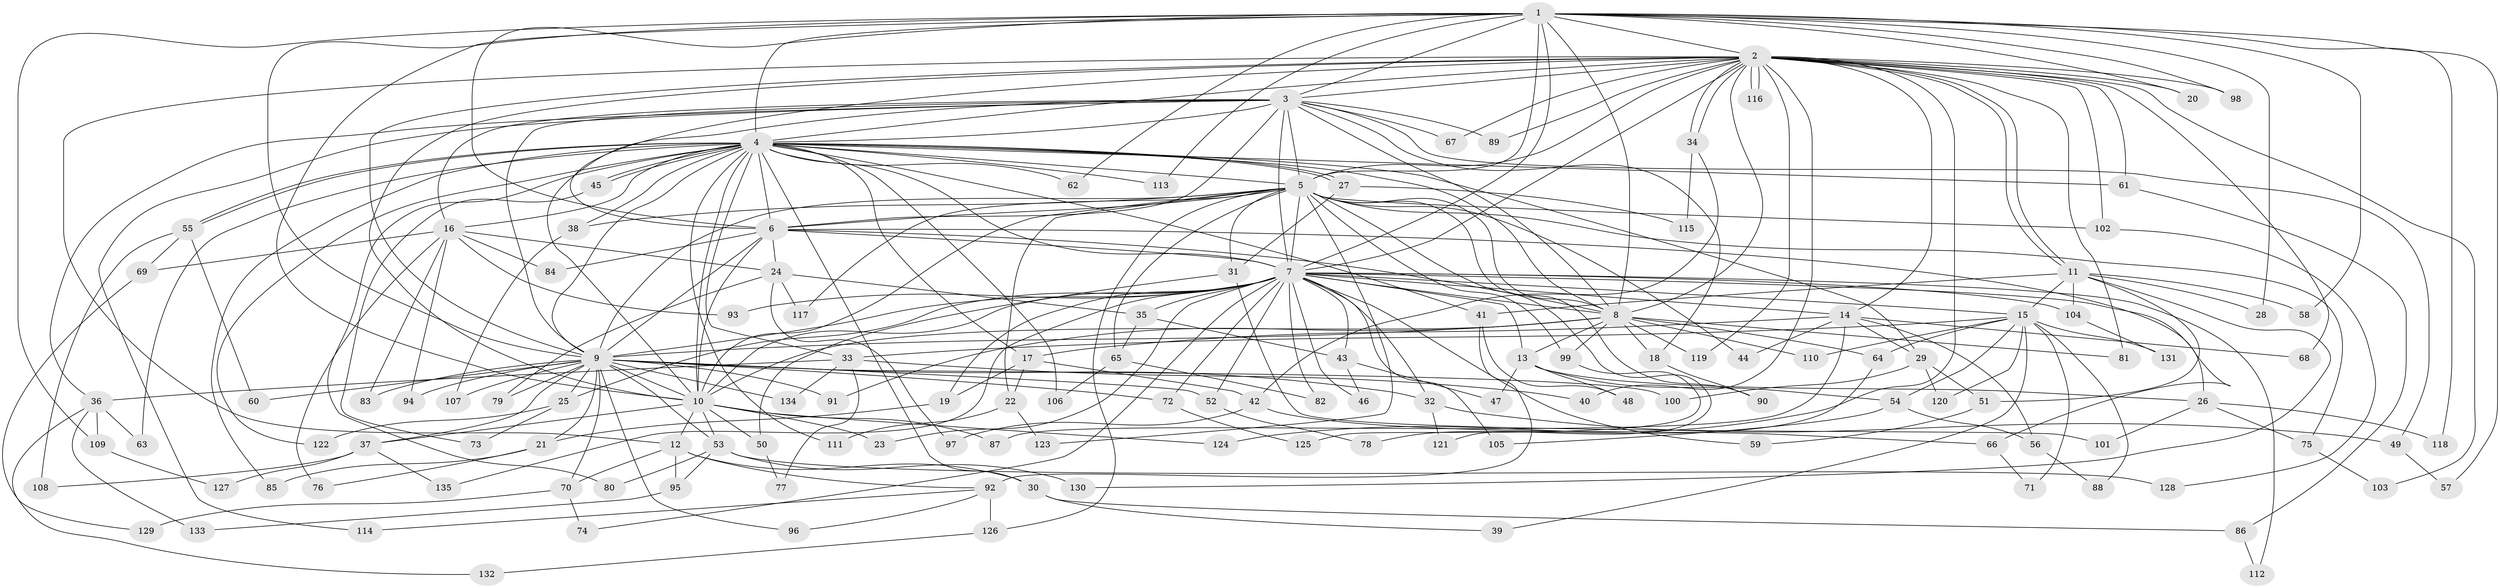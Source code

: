 // Generated by graph-tools (version 1.1) at 2025/13/03/09/25 04:13:41]
// undirected, 135 vertices, 295 edges
graph export_dot {
graph [start="1"]
  node [color=gray90,style=filled];
  1;
  2;
  3;
  4;
  5;
  6;
  7;
  8;
  9;
  10;
  11;
  12;
  13;
  14;
  15;
  16;
  17;
  18;
  19;
  20;
  21;
  22;
  23;
  24;
  25;
  26;
  27;
  28;
  29;
  30;
  31;
  32;
  33;
  34;
  35;
  36;
  37;
  38;
  39;
  40;
  41;
  42;
  43;
  44;
  45;
  46;
  47;
  48;
  49;
  50;
  51;
  52;
  53;
  54;
  55;
  56;
  57;
  58;
  59;
  60;
  61;
  62;
  63;
  64;
  65;
  66;
  67;
  68;
  69;
  70;
  71;
  72;
  73;
  74;
  75;
  76;
  77;
  78;
  79;
  80;
  81;
  82;
  83;
  84;
  85;
  86;
  87;
  88;
  89;
  90;
  91;
  92;
  93;
  94;
  95;
  96;
  97;
  98;
  99;
  100;
  101;
  102;
  103;
  104;
  105;
  106;
  107;
  108;
  109;
  110;
  111;
  112;
  113;
  114;
  115;
  116;
  117;
  118;
  119;
  120;
  121;
  122;
  123;
  124;
  125;
  126;
  127;
  128;
  129;
  130;
  131;
  132;
  133;
  134;
  135;
  1 -- 2;
  1 -- 3;
  1 -- 4;
  1 -- 5;
  1 -- 6;
  1 -- 7;
  1 -- 8;
  1 -- 9;
  1 -- 10;
  1 -- 20;
  1 -- 28;
  1 -- 57;
  1 -- 58;
  1 -- 62;
  1 -- 98;
  1 -- 109;
  1 -- 113;
  1 -- 118;
  2 -- 3;
  2 -- 4;
  2 -- 5;
  2 -- 6;
  2 -- 7;
  2 -- 8;
  2 -- 9;
  2 -- 10;
  2 -- 11;
  2 -- 11;
  2 -- 12;
  2 -- 14;
  2 -- 20;
  2 -- 34;
  2 -- 34;
  2 -- 40;
  2 -- 61;
  2 -- 67;
  2 -- 68;
  2 -- 81;
  2 -- 89;
  2 -- 98;
  2 -- 102;
  2 -- 103;
  2 -- 116;
  2 -- 116;
  2 -- 119;
  2 -- 124;
  3 -- 4;
  3 -- 5;
  3 -- 6;
  3 -- 7;
  3 -- 8;
  3 -- 9;
  3 -- 10;
  3 -- 16;
  3 -- 18;
  3 -- 36;
  3 -- 49;
  3 -- 67;
  3 -- 89;
  3 -- 114;
  4 -- 5;
  4 -- 6;
  4 -- 7;
  4 -- 8;
  4 -- 9;
  4 -- 10;
  4 -- 16;
  4 -- 17;
  4 -- 27;
  4 -- 27;
  4 -- 29;
  4 -- 30;
  4 -- 33;
  4 -- 38;
  4 -- 41;
  4 -- 45;
  4 -- 45;
  4 -- 55;
  4 -- 55;
  4 -- 61;
  4 -- 62;
  4 -- 63;
  4 -- 80;
  4 -- 85;
  4 -- 106;
  4 -- 111;
  4 -- 113;
  4 -- 122;
  5 -- 6;
  5 -- 7;
  5 -- 8;
  5 -- 9;
  5 -- 10;
  5 -- 22;
  5 -- 31;
  5 -- 38;
  5 -- 44;
  5 -- 65;
  5 -- 75;
  5 -- 90;
  5 -- 99;
  5 -- 102;
  5 -- 117;
  5 -- 121;
  5 -- 123;
  5 -- 126;
  6 -- 7;
  6 -- 8;
  6 -- 9;
  6 -- 10;
  6 -- 24;
  6 -- 66;
  6 -- 84;
  7 -- 8;
  7 -- 9;
  7 -- 10;
  7 -- 13;
  7 -- 14;
  7 -- 15;
  7 -- 19;
  7 -- 23;
  7 -- 25;
  7 -- 26;
  7 -- 32;
  7 -- 35;
  7 -- 43;
  7 -- 46;
  7 -- 52;
  7 -- 59;
  7 -- 72;
  7 -- 74;
  7 -- 82;
  7 -- 93;
  7 -- 104;
  7 -- 105;
  7 -- 112;
  7 -- 135;
  8 -- 9;
  8 -- 10;
  8 -- 13;
  8 -- 18;
  8 -- 64;
  8 -- 81;
  8 -- 91;
  8 -- 99;
  8 -- 110;
  8 -- 119;
  9 -- 10;
  9 -- 21;
  9 -- 25;
  9 -- 32;
  9 -- 37;
  9 -- 52;
  9 -- 53;
  9 -- 60;
  9 -- 70;
  9 -- 72;
  9 -- 79;
  9 -- 83;
  9 -- 91;
  9 -- 94;
  9 -- 96;
  9 -- 100;
  9 -- 107;
  9 -- 134;
  10 -- 12;
  10 -- 23;
  10 -- 37;
  10 -- 50;
  10 -- 53;
  10 -- 87;
  10 -- 124;
  11 -- 15;
  11 -- 28;
  11 -- 41;
  11 -- 51;
  11 -- 58;
  11 -- 104;
  11 -- 130;
  12 -- 30;
  12 -- 70;
  12 -- 92;
  12 -- 95;
  13 -- 26;
  13 -- 47;
  13 -- 48;
  13 -- 54;
  14 -- 17;
  14 -- 29;
  14 -- 44;
  14 -- 56;
  14 -- 68;
  14 -- 87;
  15 -- 33;
  15 -- 39;
  15 -- 54;
  15 -- 64;
  15 -- 71;
  15 -- 88;
  15 -- 110;
  15 -- 120;
  15 -- 131;
  16 -- 24;
  16 -- 69;
  16 -- 76;
  16 -- 83;
  16 -- 84;
  16 -- 93;
  16 -- 94;
  17 -- 19;
  17 -- 22;
  17 -- 42;
  18 -- 90;
  19 -- 21;
  21 -- 76;
  21 -- 85;
  22 -- 111;
  22 -- 123;
  24 -- 35;
  24 -- 79;
  24 -- 97;
  24 -- 117;
  25 -- 73;
  25 -- 122;
  26 -- 75;
  26 -- 101;
  26 -- 118;
  27 -- 31;
  27 -- 115;
  29 -- 51;
  29 -- 100;
  29 -- 120;
  30 -- 39;
  30 -- 86;
  31 -- 50;
  31 -- 101;
  32 -- 49;
  32 -- 121;
  33 -- 36;
  33 -- 40;
  33 -- 77;
  33 -- 134;
  34 -- 42;
  34 -- 115;
  35 -- 43;
  35 -- 65;
  36 -- 63;
  36 -- 109;
  36 -- 132;
  36 -- 133;
  37 -- 108;
  37 -- 127;
  37 -- 135;
  38 -- 107;
  41 -- 48;
  41 -- 92;
  42 -- 66;
  42 -- 97;
  43 -- 46;
  43 -- 47;
  45 -- 73;
  49 -- 57;
  50 -- 77;
  51 -- 59;
  52 -- 78;
  53 -- 80;
  53 -- 95;
  53 -- 128;
  53 -- 130;
  54 -- 56;
  54 -- 105;
  55 -- 60;
  55 -- 69;
  55 -- 108;
  56 -- 88;
  61 -- 86;
  64 -- 78;
  65 -- 82;
  65 -- 106;
  66 -- 71;
  69 -- 129;
  70 -- 74;
  70 -- 129;
  72 -- 125;
  75 -- 103;
  86 -- 112;
  92 -- 96;
  92 -- 114;
  92 -- 126;
  95 -- 133;
  99 -- 125;
  102 -- 128;
  104 -- 131;
  109 -- 127;
  126 -- 132;
}
